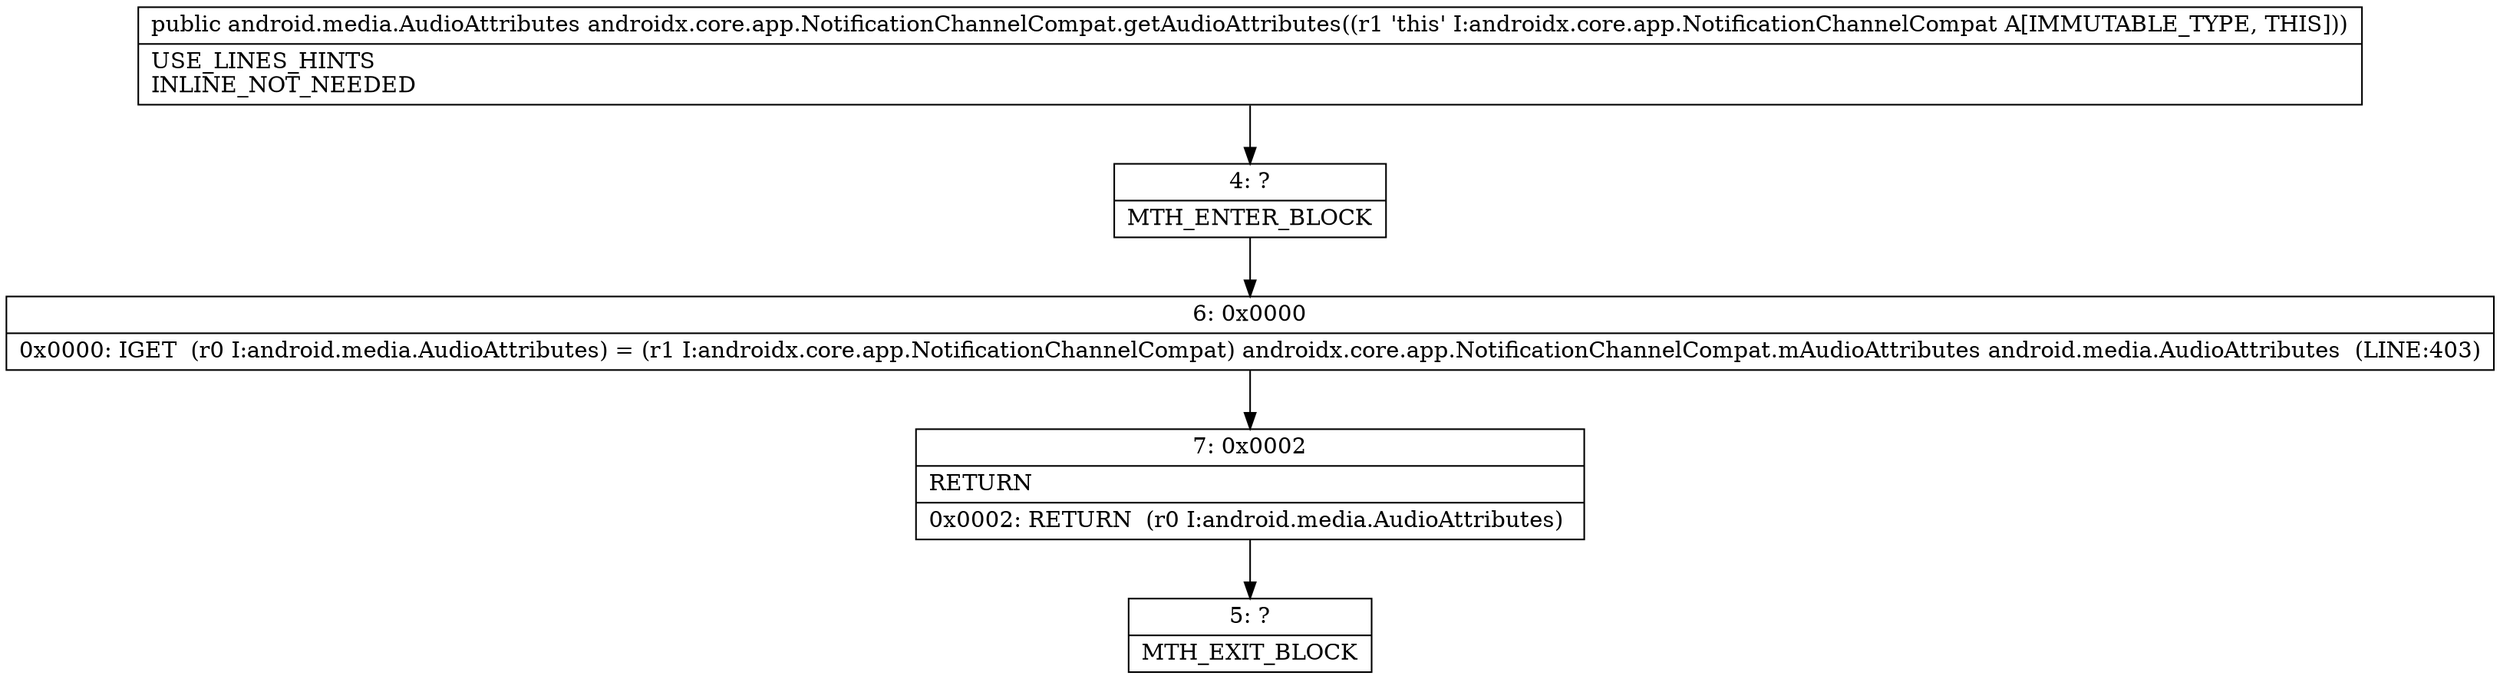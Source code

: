 digraph "CFG forandroidx.core.app.NotificationChannelCompat.getAudioAttributes()Landroid\/media\/AudioAttributes;" {
Node_4 [shape=record,label="{4\:\ ?|MTH_ENTER_BLOCK\l}"];
Node_6 [shape=record,label="{6\:\ 0x0000|0x0000: IGET  (r0 I:android.media.AudioAttributes) = (r1 I:androidx.core.app.NotificationChannelCompat) androidx.core.app.NotificationChannelCompat.mAudioAttributes android.media.AudioAttributes  (LINE:403)\l}"];
Node_7 [shape=record,label="{7\:\ 0x0002|RETURN\l|0x0002: RETURN  (r0 I:android.media.AudioAttributes) \l}"];
Node_5 [shape=record,label="{5\:\ ?|MTH_EXIT_BLOCK\l}"];
MethodNode[shape=record,label="{public android.media.AudioAttributes androidx.core.app.NotificationChannelCompat.getAudioAttributes((r1 'this' I:androidx.core.app.NotificationChannelCompat A[IMMUTABLE_TYPE, THIS]))  | USE_LINES_HINTS\lINLINE_NOT_NEEDED\l}"];
MethodNode -> Node_4;Node_4 -> Node_6;
Node_6 -> Node_7;
Node_7 -> Node_5;
}

